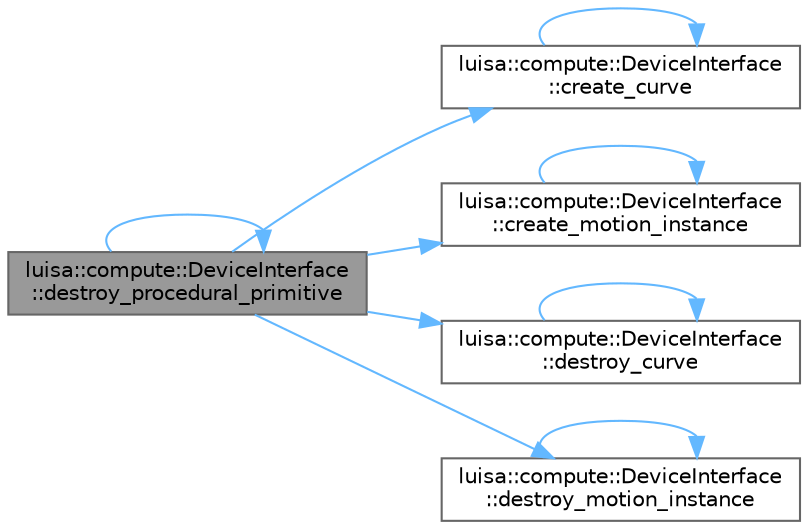 digraph "luisa::compute::DeviceInterface::destroy_procedural_primitive"
{
 // LATEX_PDF_SIZE
  bgcolor="transparent";
  edge [fontname=Helvetica,fontsize=10,labelfontname=Helvetica,labelfontsize=10];
  node [fontname=Helvetica,fontsize=10,shape=box,height=0.2,width=0.4];
  rankdir="LR";
  Node1 [id="Node000001",label="luisa::compute::DeviceInterface\l::destroy_procedural_primitive",height=0.2,width=0.4,color="gray40", fillcolor="grey60", style="filled", fontcolor="black",tooltip=" "];
  Node1 -> Node2 [id="edge10_Node000001_Node000002",color="steelblue1",style="solid",tooltip=" "];
  Node2 [id="Node000002",label="luisa::compute::DeviceInterface\l::create_curve",height=0.2,width=0.4,color="grey40", fillcolor="white", style="filled",URL="$classluisa_1_1compute_1_1_device_interface.html#af5acc388c71c7bcd06f7d5f064402398",tooltip=" "];
  Node2 -> Node2 [id="edge11_Node000002_Node000002",color="steelblue1",style="solid",tooltip=" "];
  Node1 -> Node3 [id="edge12_Node000001_Node000003",color="steelblue1",style="solid",tooltip=" "];
  Node3 [id="Node000003",label="luisa::compute::DeviceInterface\l::create_motion_instance",height=0.2,width=0.4,color="grey40", fillcolor="white", style="filled",URL="$classluisa_1_1compute_1_1_device_interface.html#ae102626a225476e78d2248140b0dfda1",tooltip=" "];
  Node3 -> Node3 [id="edge13_Node000003_Node000003",color="steelblue1",style="solid",tooltip=" "];
  Node1 -> Node4 [id="edge14_Node000001_Node000004",color="steelblue1",style="solid",tooltip=" "];
  Node4 [id="Node000004",label="luisa::compute::DeviceInterface\l::destroy_curve",height=0.2,width=0.4,color="grey40", fillcolor="white", style="filled",URL="$classluisa_1_1compute_1_1_device_interface.html#a90bf425e00c65467a755458224fe6a7f",tooltip=" "];
  Node4 -> Node4 [id="edge15_Node000004_Node000004",color="steelblue1",style="solid",tooltip=" "];
  Node1 -> Node5 [id="edge16_Node000001_Node000005",color="steelblue1",style="solid",tooltip=" "];
  Node5 [id="Node000005",label="luisa::compute::DeviceInterface\l::destroy_motion_instance",height=0.2,width=0.4,color="grey40", fillcolor="white", style="filled",URL="$classluisa_1_1compute_1_1_device_interface.html#ace53e95bbac3a1ae93495b0552f06091",tooltip=" "];
  Node5 -> Node5 [id="edge17_Node000005_Node000005",color="steelblue1",style="solid",tooltip=" "];
  Node1 -> Node1 [id="edge18_Node000001_Node000001",color="steelblue1",style="solid",tooltip=" "];
}
